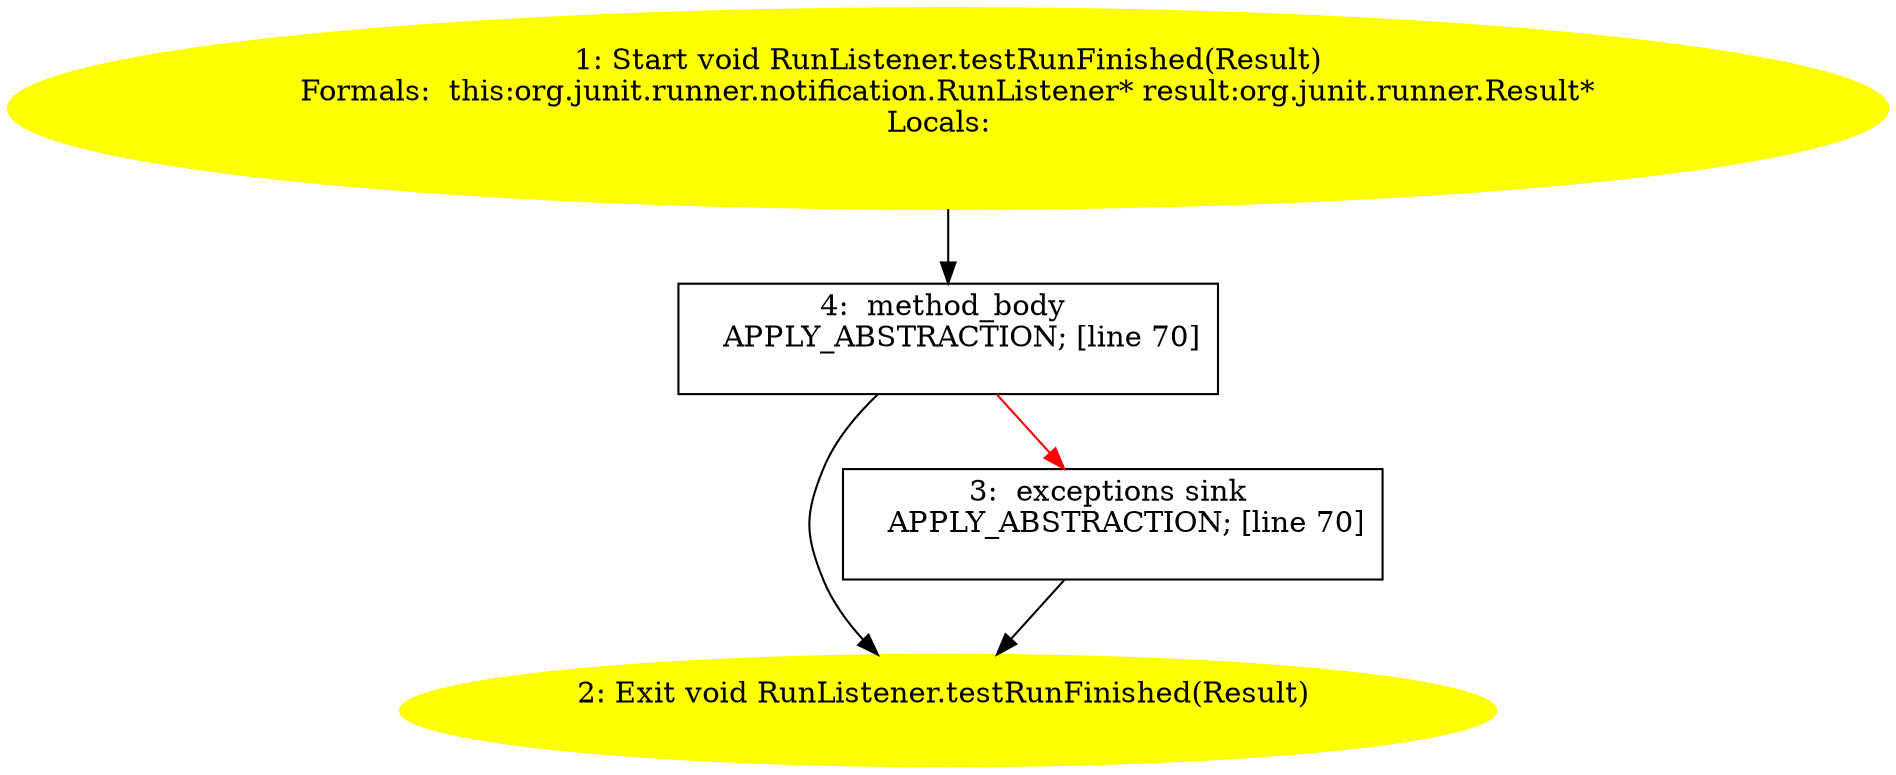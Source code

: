 /* @generated */
digraph cfg {
"org.junit.runner.notification.RunListener.testRunFinished(org.junit.runner.Result):void.725bd78dc5b2a8afbffc2a85ca18bf2f_1" [label="1: Start void RunListener.testRunFinished(Result)\nFormals:  this:org.junit.runner.notification.RunListener* result:org.junit.runner.Result*\nLocals:  \n  " color=yellow style=filled]
	

	 "org.junit.runner.notification.RunListener.testRunFinished(org.junit.runner.Result):void.725bd78dc5b2a8afbffc2a85ca18bf2f_1" -> "org.junit.runner.notification.RunListener.testRunFinished(org.junit.runner.Result):void.725bd78dc5b2a8afbffc2a85ca18bf2f_4" ;
"org.junit.runner.notification.RunListener.testRunFinished(org.junit.runner.Result):void.725bd78dc5b2a8afbffc2a85ca18bf2f_2" [label="2: Exit void RunListener.testRunFinished(Result) \n  " color=yellow style=filled]
	

"org.junit.runner.notification.RunListener.testRunFinished(org.junit.runner.Result):void.725bd78dc5b2a8afbffc2a85ca18bf2f_3" [label="3:  exceptions sink \n   APPLY_ABSTRACTION; [line 70]\n " shape="box"]
	

	 "org.junit.runner.notification.RunListener.testRunFinished(org.junit.runner.Result):void.725bd78dc5b2a8afbffc2a85ca18bf2f_3" -> "org.junit.runner.notification.RunListener.testRunFinished(org.junit.runner.Result):void.725bd78dc5b2a8afbffc2a85ca18bf2f_2" ;
"org.junit.runner.notification.RunListener.testRunFinished(org.junit.runner.Result):void.725bd78dc5b2a8afbffc2a85ca18bf2f_4" [label="4:  method_body \n   APPLY_ABSTRACTION; [line 70]\n " shape="box"]
	

	 "org.junit.runner.notification.RunListener.testRunFinished(org.junit.runner.Result):void.725bd78dc5b2a8afbffc2a85ca18bf2f_4" -> "org.junit.runner.notification.RunListener.testRunFinished(org.junit.runner.Result):void.725bd78dc5b2a8afbffc2a85ca18bf2f_2" ;
	 "org.junit.runner.notification.RunListener.testRunFinished(org.junit.runner.Result):void.725bd78dc5b2a8afbffc2a85ca18bf2f_4" -> "org.junit.runner.notification.RunListener.testRunFinished(org.junit.runner.Result):void.725bd78dc5b2a8afbffc2a85ca18bf2f_3" [color="red" ];
}
